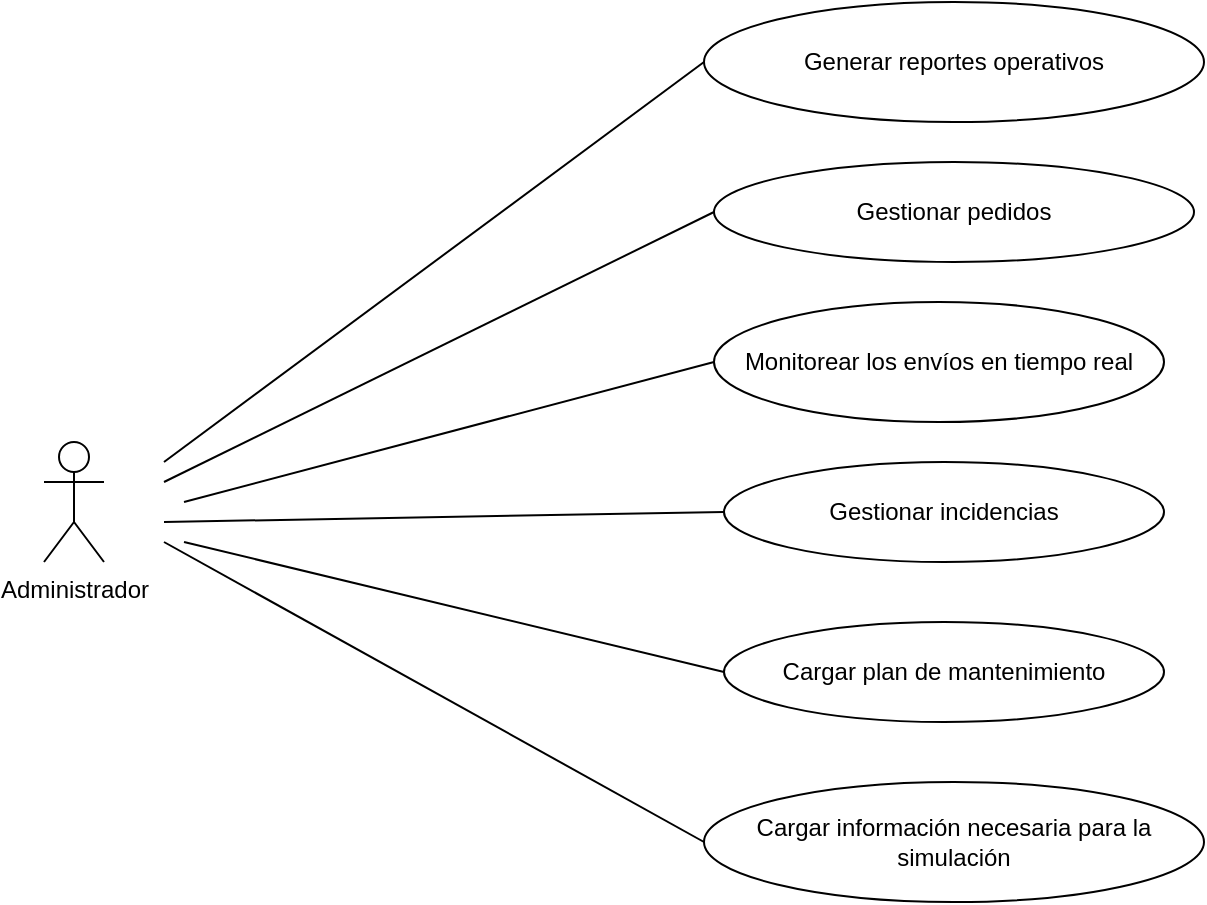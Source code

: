 <mxfile version="26.2.14">
  <diagram name="Página-1" id="nmSxP0jQd4-2qtpPqOzz">
    <mxGraphModel dx="1737" dy="937" grid="1" gridSize="10" guides="1" tooltips="1" connect="1" arrows="1" fold="1" page="1" pageScale="1" pageWidth="827" pageHeight="1169" math="0" shadow="0">
      <root>
        <mxCell id="0" />
        <mxCell id="1" parent="0" />
        <mxCell id="wGvaur20EuVl2K_F-Xkp-1" value="Administrador" style="shape=umlActor;verticalLabelPosition=bottom;verticalAlign=top;html=1;outlineConnect=0;" vertex="1" parent="1">
          <mxGeometry x="130" y="270" width="30" height="60" as="geometry" />
        </mxCell>
        <mxCell id="wGvaur20EuVl2K_F-Xkp-2" value="Gestionar pedidos" style="ellipse;whiteSpace=wrap;html=1;" vertex="1" parent="1">
          <mxGeometry x="465" y="130" width="240" height="50" as="geometry" />
        </mxCell>
        <mxCell id="wGvaur20EuVl2K_F-Xkp-4" value="Monitorear los envíos en tiempo real" style="ellipse;whiteSpace=wrap;html=1;" vertex="1" parent="1">
          <mxGeometry x="465" y="200" width="225" height="60" as="geometry" />
        </mxCell>
        <mxCell id="wGvaur20EuVl2K_F-Xkp-5" value="Gestionar incidencias" style="ellipse;whiteSpace=wrap;html=1;" vertex="1" parent="1">
          <mxGeometry x="470" y="280" width="220" height="50" as="geometry" />
        </mxCell>
        <mxCell id="wGvaur20EuVl2K_F-Xkp-6" value="Cargar plan de mantenimiento" style="ellipse;whiteSpace=wrap;html=1;" vertex="1" parent="1">
          <mxGeometry x="470" y="360" width="220" height="50" as="geometry" />
        </mxCell>
        <mxCell id="wGvaur20EuVl2K_F-Xkp-7" value="Cargar información necesaria para la simulación" style="ellipse;whiteSpace=wrap;html=1;" vertex="1" parent="1">
          <mxGeometry x="460" y="440" width="250" height="60" as="geometry" />
        </mxCell>
        <mxCell id="wGvaur20EuVl2K_F-Xkp-8" value="Generar reportes operativos" style="ellipse;whiteSpace=wrap;html=1;" vertex="1" parent="1">
          <mxGeometry x="460" y="50" width="250" height="60" as="geometry" />
        </mxCell>
        <mxCell id="wGvaur20EuVl2K_F-Xkp-9" value="" style="endArrow=none;html=1;rounded=0;entryX=0;entryY=0.5;entryDx=0;entryDy=0;" edge="1" parent="1" target="wGvaur20EuVl2K_F-Xkp-8">
          <mxGeometry width="50" height="50" relative="1" as="geometry">
            <mxPoint x="190" y="280" as="sourcePoint" />
            <mxPoint x="420" y="120" as="targetPoint" />
          </mxGeometry>
        </mxCell>
        <mxCell id="wGvaur20EuVl2K_F-Xkp-10" value="" style="endArrow=none;html=1;rounded=0;entryX=0;entryY=0.5;entryDx=0;entryDy=0;" edge="1" parent="1" target="wGvaur20EuVl2K_F-Xkp-2">
          <mxGeometry width="50" height="50" relative="1" as="geometry">
            <mxPoint x="190" y="290" as="sourcePoint" />
            <mxPoint x="470" y="90" as="targetPoint" />
          </mxGeometry>
        </mxCell>
        <mxCell id="wGvaur20EuVl2K_F-Xkp-11" value="" style="endArrow=none;html=1;rounded=0;entryX=0;entryY=0.5;entryDx=0;entryDy=0;" edge="1" parent="1" target="wGvaur20EuVl2K_F-Xkp-4">
          <mxGeometry width="50" height="50" relative="1" as="geometry">
            <mxPoint x="200" y="300" as="sourcePoint" />
            <mxPoint x="475" y="165" as="targetPoint" />
          </mxGeometry>
        </mxCell>
        <mxCell id="wGvaur20EuVl2K_F-Xkp-12" value="" style="endArrow=none;html=1;rounded=0;entryX=0;entryY=0.5;entryDx=0;entryDy=0;" edge="1" parent="1" target="wGvaur20EuVl2K_F-Xkp-5">
          <mxGeometry width="50" height="50" relative="1" as="geometry">
            <mxPoint x="190" y="310" as="sourcePoint" />
            <mxPoint x="485" y="175" as="targetPoint" />
          </mxGeometry>
        </mxCell>
        <mxCell id="wGvaur20EuVl2K_F-Xkp-13" value="" style="endArrow=none;html=1;rounded=0;entryX=0;entryY=0.5;entryDx=0;entryDy=0;" edge="1" parent="1" target="wGvaur20EuVl2K_F-Xkp-6">
          <mxGeometry width="50" height="50" relative="1" as="geometry">
            <mxPoint x="200" y="320" as="sourcePoint" />
            <mxPoint x="495" y="185" as="targetPoint" />
          </mxGeometry>
        </mxCell>
        <mxCell id="wGvaur20EuVl2K_F-Xkp-14" value="" style="endArrow=none;html=1;rounded=0;entryX=0;entryY=0.5;entryDx=0;entryDy=0;" edge="1" parent="1" target="wGvaur20EuVl2K_F-Xkp-7">
          <mxGeometry width="50" height="50" relative="1" as="geometry">
            <mxPoint x="190" y="320" as="sourcePoint" />
            <mxPoint x="450" y="470" as="targetPoint" />
          </mxGeometry>
        </mxCell>
      </root>
    </mxGraphModel>
  </diagram>
</mxfile>
